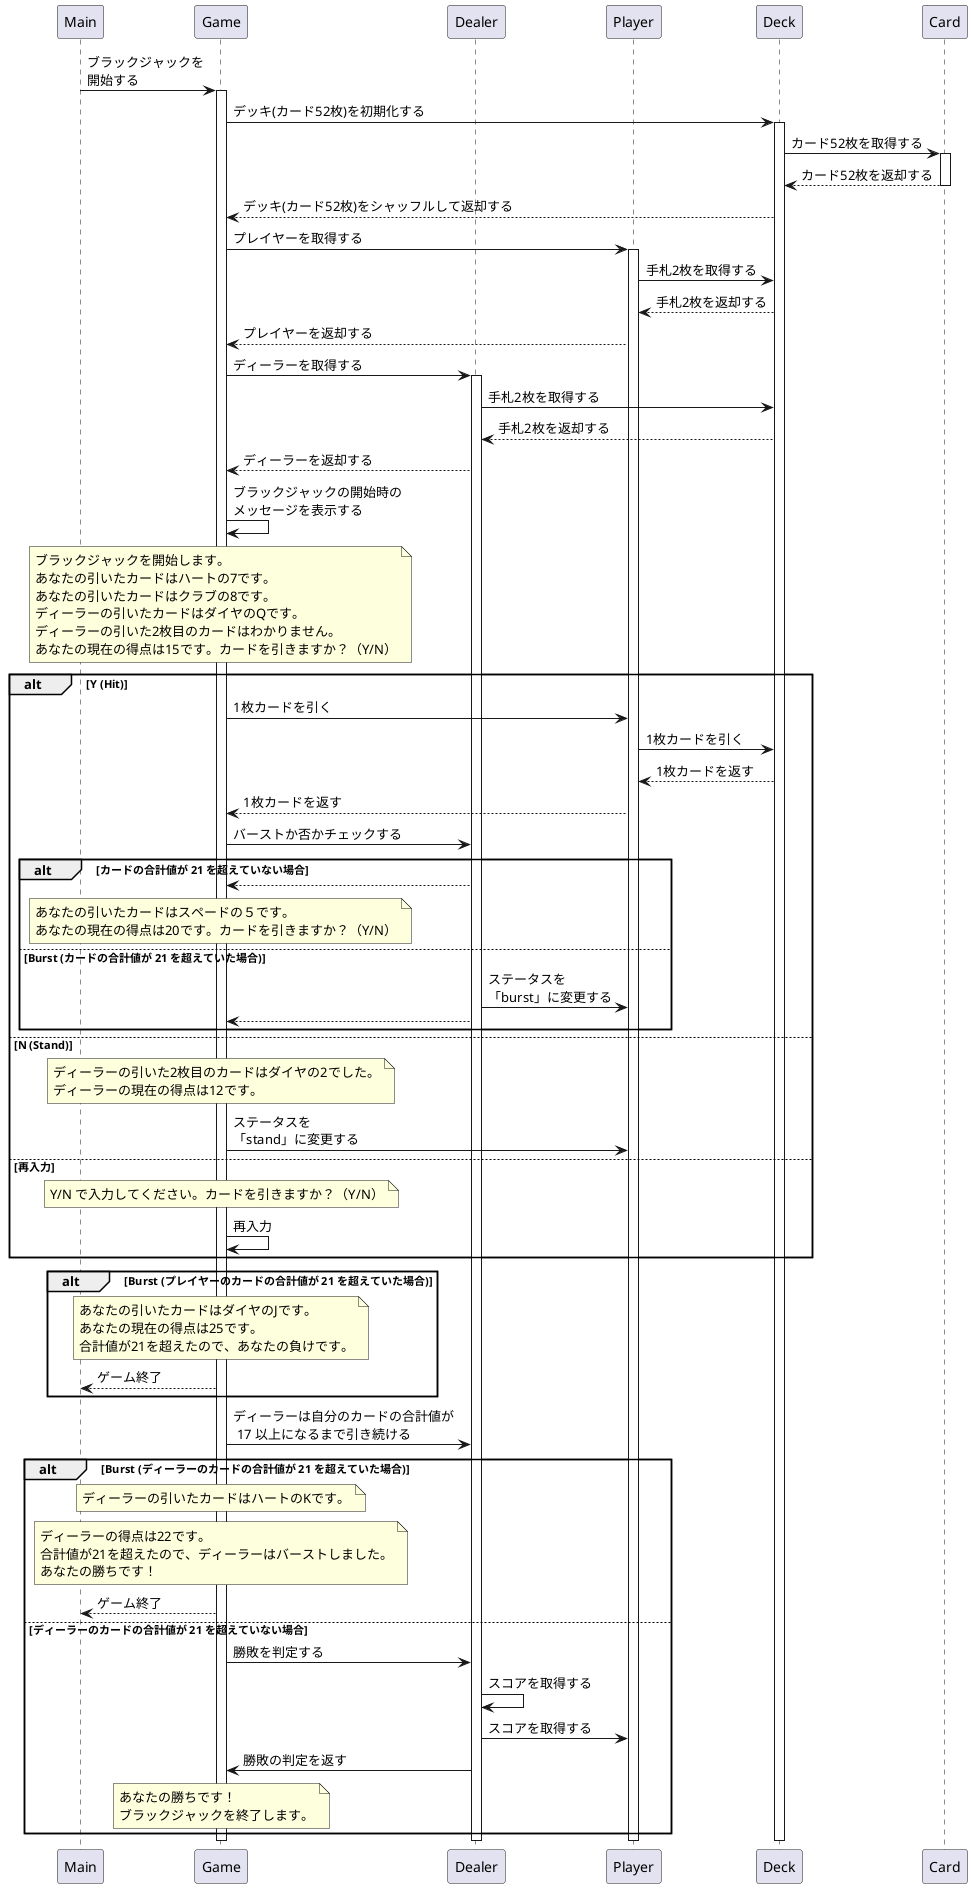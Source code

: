 @startuml Blackjack
participant Main order 10
participant Game order 20
participant Dealer order 30
participant Player order 40
participant Deck order 50
participant Card order 60

skinparam responseMessageBelowArrow true
Main -> Game : ブラックジャックを\n開始する
activate Game
Game -> Deck : デッキ(カード52枚)を初期化する
activate Deck
Deck -> Card : カード52枚を取得する
activate Card
Card --> Deck : カード52枚を返却する
deactivate Card
Deck --> Game : デッキ(カード52枚)をシャッフルして返却する

Game -> Player : プレイヤーを取得する
activate Player
Player -> Deck : 手札2枚を取得する
Deck --> Player : 手札2枚を返却する
Player --> Game : プレイヤーを返却する

Game ->  Dealer : ディーラーを取得する
activate  Dealer
Dealer -> Deck : 手札2枚を取得する
Deck --> Dealer : 手札2枚を返却する
Dealer --> Game : ディーラーを返却する

Game ->  Game : ブラックジャックの開始時の\nメッセージを表示する

note over Game
  ブラックジャックを開始します。
  あなたの引いたカードはハートの7です。
  あなたの引いたカードはクラブの8です。
  ディーラーの引いたカードはダイヤのQです。
  ディーラーの引いた2枚目のカードはわかりません。
  あなたの現在の得点は15です。カードを引きますか？（Y/N）
end note

alt Y (Hit)
  Game -> Player : 1枚カードを引く
  Player -> Deck : 1枚カードを引く
  Deck --> Player : 1枚カードを返す
  Player --> Game : 1枚カードを返す

  Game -> Dealer : バーストか否かチェックする

  alt カードの合計値が 21 を超えていない場合
    Dealer --> Game :
    note over Game
      あなたの引いたカードはスペードの５です。
      あなたの現在の得点は20です。カードを引きますか？（Y/N）
    end note
  else Burst (カードの合計値が 21 を超えていた場合)
    Dealer -> Player : ステータスを\n「burst」に変更する
    Dealer --> Game :

  end
else N (Stand)

  note over Game
    ディーラーの引いた2枚目のカードはダイヤの2でした。
    ディーラーの現在の得点は12です。
  end note

  Game -> Player : ステータスを\n「stand」に変更する

else 再入力
  note over Game
    Y/N で入力してください。カードを引きますか？（Y/N）
  end note
  Game -> Game : 再入力
end

alt Burst (プレイヤーのカードの合計値が 21 を超えていた場合)
  note over Game
    あなたの引いたカードはダイヤのJです。
    あなたの現在の得点は25です。
    合計値が21を超えたので、あなたの負けです。
  end note
  Game --> Main : ゲーム終了
end

Game -> Dealer : ディーラーは自分のカードの合計値が\n 17 以上になるまで引き続ける


alt Burst (ディーラーのカードの合計値が 21 を超えていた場合)

  note over Game
    ディーラーの引いたカードはハートのKです。
  end note
  note over Game
    ディーラーの得点は22です。
    合計値が21を超えたので、ディーラーはバーストしました。
    あなたの勝ちです！
  end note
  Game --> Main : ゲーム終了

else ディーラーのカードの合計値が 21 を超えていない場合

  Game -> Dealer : 勝敗を判定する
  Dealer -> Dealer : スコアを取得する
  Dealer -> Player : スコアを取得する
  Dealer -> Game : 勝敗の判定を返す

  note over Game
    あなたの勝ちです！
    ブラックジャックを終了します。
  end note

end

deactivate Deck
deactivate Game
deactivate Dealer
deactivate Player

@enduml
